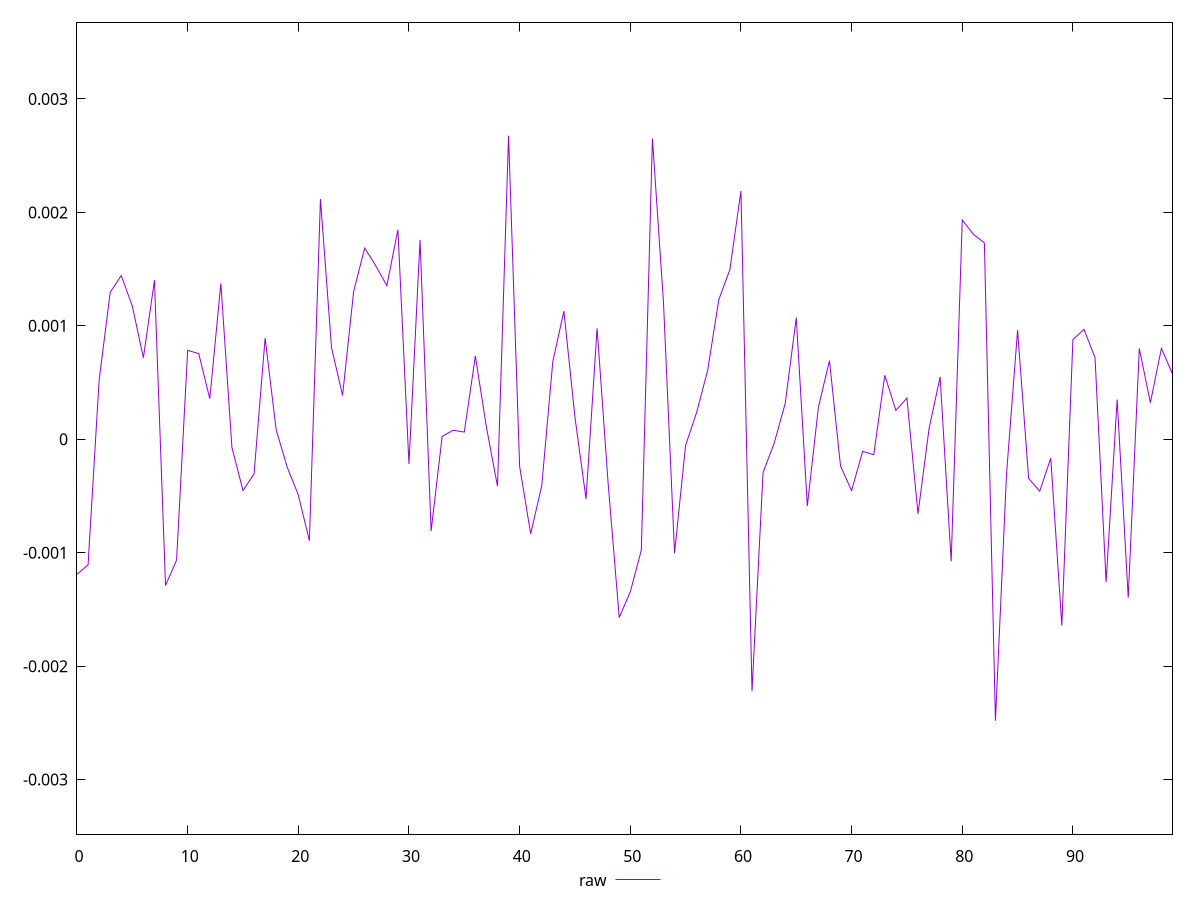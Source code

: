reset

$raw <<EOF
0 -0.0011904891964798748
1 -0.001107274520962876
2 0.0005209446547563348
3 0.0012948503068362365
4 0.0014440338028404679
5 0.0011733118167011071
6 0.0007186277384463209
7 0.0014023489708568939
8 -0.0012888491082032071
9 -0.0010648627610358057
10 0.000783352271223533
11 0.0007557370400532804
12 0.0003575284257052065
13 0.0013742439074425807
14 -0.00007268317482556838
15 -0.0004512947473689959
16 -0.00030564695658558805
17 0.0008916714608177126
18 0.00008270844491034424
19 -0.00024741966581962716
20 -0.0004904490657884917
21 -0.0008944247304722506
22 0.002117337078389347
23 0.0008081719172702131
24 0.00038606838894247544
25 0.0013031127078761827
26 0.0016857884234419884
27 0.0015293214460554995
28 0.0013538463672390574
29 0.001846906068207814
30 -0.00021853249652776364
31 0.0017573812083396584
32 -0.0008090546736159538
33 0.00002606282291460274
34 0.00007966423041825058
35 0.00006364335629491027
36 0.0007333319008137974
37 0.0001062013363138126
38 -0.0004132296108789886
39 0.002675728366212085
40 -0.00023949241238065342
41 -0.0008338363813655199
42 -0.00040860747085276884
43 0.0006864251970158956
44 0.0011295605838843384
45 0.00019531579094179754
46 -0.0005257734643662352
47 0.000977847051182447
48 -0.000390227175057299
49 -0.0015715046598338107
50 -0.0013451112762667234
51 -0.0009760597362251149
52 0.002650764011951044
53 0.0012072253437074923
54 -0.0010036210499076062
55 -0.000053147107299762565
56 0.00023776743967660486
57 0.0006113713746929949
58 0.0012307020487429604
59 0.0014954507612167656
60 0.002188879698189548
61 -0.002220862977395392
62 -0.00029207167295230204
63 -0.000035601388608937774
64 0.0003149765202356951
65 0.0010710026183766111
66 -0.0005875726708109666
67 0.0002826595500589802
68 0.0006925145664470697
69 -0.00023575187072738397
70 -0.0004526765163239646
71 -0.00010588535147331487
72 -0.00013609326531429516
73 0.000563837740318375
74 0.0002546918141015472
75 0.0003625307688638746
76 -0.0006568552966297062
77 0.00009351085958723919
78 0.0005496255845004169
79 -0.0010760311474555318
80 0.0019330667631264633
81 0.0018074292978418436
82 0.001730743599648797
83 -0.0024806720457930934
84 -0.00030736210416878513
85 0.0009616137189652702
86 -0.00034565510482758715
87 -0.0004576799115658045
88 -0.00016630017819663085
89 -0.001642301840523342
90 0.0008793707641173133
91 0.0009689888582620862
92 0.0007187923804155804
93 -0.0012587131197052991
94 0.00034980295633622177
95 -0.0013964303406537551
96 0.0008012623225495494
97 0.0003224484737511149
98 0.0008013619085977073
99 0.000575589596700788
EOF

set key outside below
set xrange [0:99]
set yrange [-0.0034806720457930935:0.003675728366212085]
set trange [-0.0034806720457930935:0.003675728366212085]
set terminal svg size 640, 500 enhanced background rgb 'white'
set output "report_00018_2021-02-10T15-25-16.877Z/meta/pScore-difference/samples/pages+cached/raw/values.svg"

plot $raw title "raw" with line

reset
